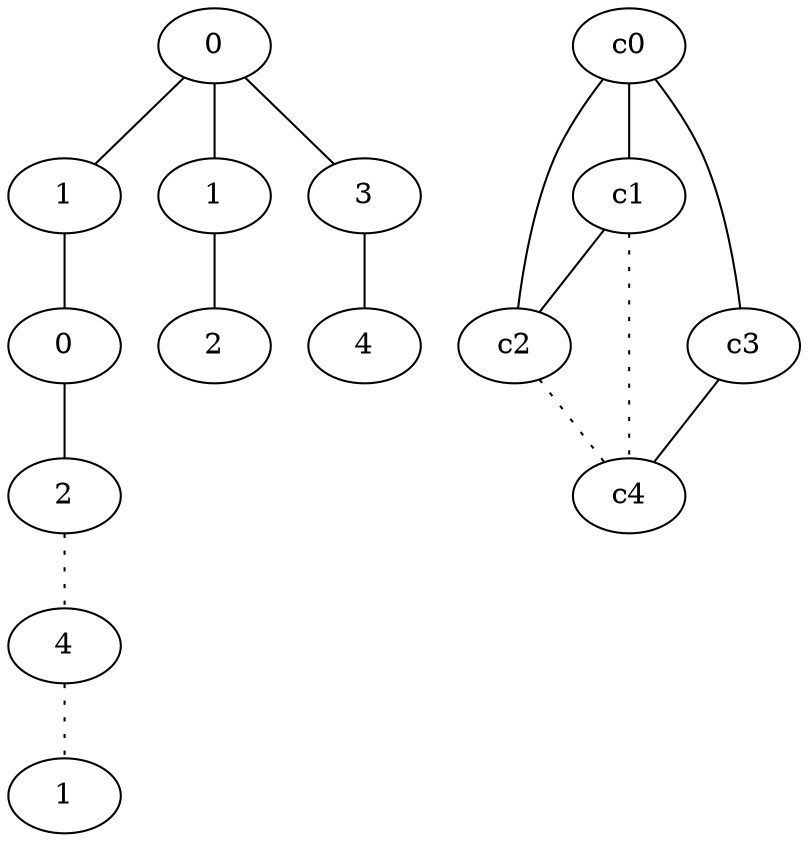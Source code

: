 graph {
a0[label=0];
a1[label=1];
a2[label=0];
a3[label=2];
a4[label=4];
a5[label=1];
a6[label=1];
a7[label=2];
a8[label=3];
a9[label=4];
a0 -- a1;
a0 -- a6;
a0 -- a8;
a1 -- a2;
a2 -- a3;
a3 -- a4 [style=dotted];
a4 -- a5 [style=dotted];
a6 -- a7;
a8 -- a9;
c0 -- c1;
c0 -- c2;
c0 -- c3;
c1 -- c2;
c1 -- c4 [style=dotted];
c2 -- c4 [style=dotted];
c3 -- c4;
}
